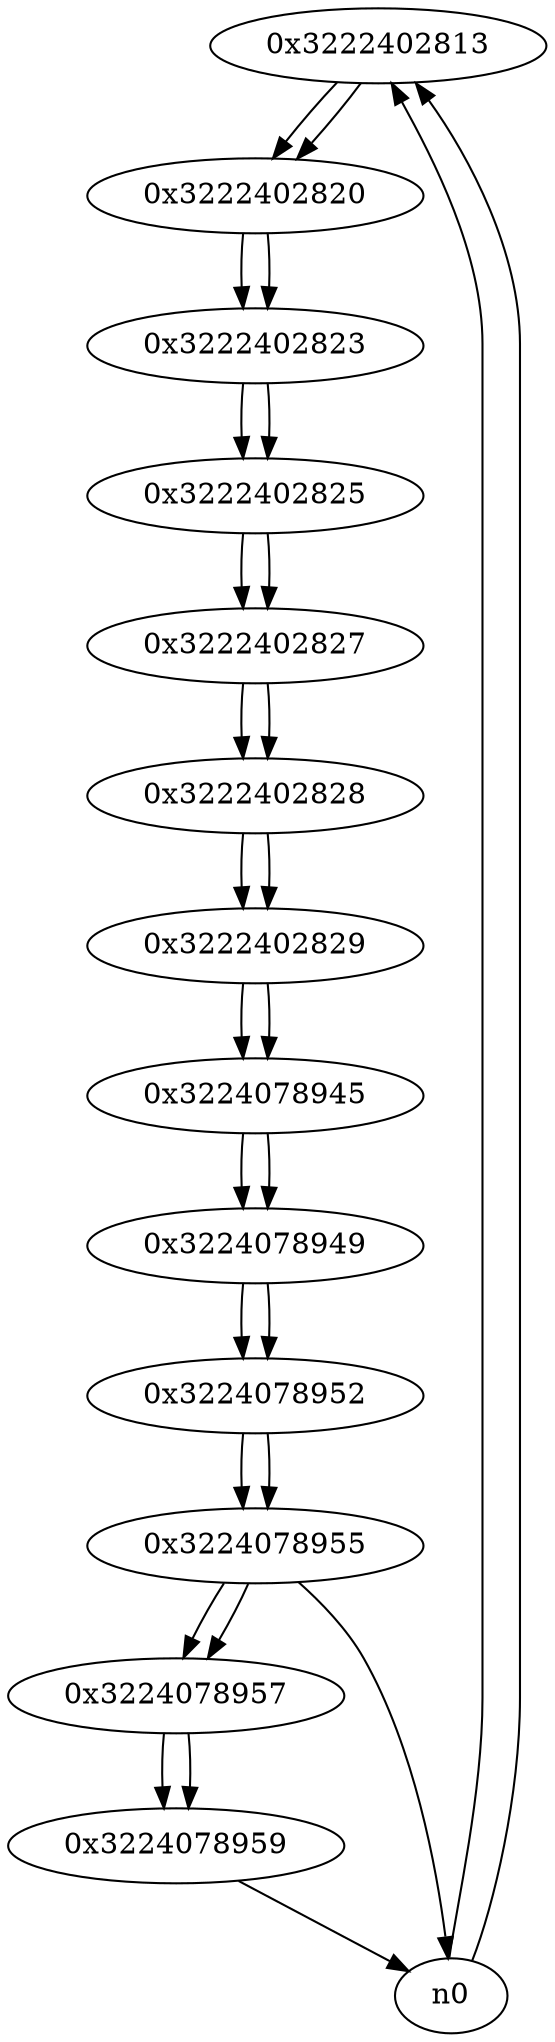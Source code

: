 digraph G{
/* nodes */
  n1 [label="0x3222402813"]
  n2 [label="0x3222402820"]
  n3 [label="0x3222402823"]
  n4 [label="0x3222402825"]
  n5 [label="0x3222402827"]
  n6 [label="0x3222402828"]
  n7 [label="0x3222402829"]
  n8 [label="0x3224078945"]
  n9 [label="0x3224078949"]
  n10 [label="0x3224078952"]
  n11 [label="0x3224078955"]
  n12 [label="0x3224078957"]
  n13 [label="0x3224078959"]
/* edges */
n1 -> n2;
n0 -> n1;
n0 -> n1;
n2 -> n3;
n1 -> n2;
n3 -> n4;
n2 -> n3;
n4 -> n5;
n3 -> n4;
n5 -> n6;
n4 -> n5;
n6 -> n7;
n5 -> n6;
n7 -> n8;
n6 -> n7;
n8 -> n9;
n7 -> n8;
n9 -> n10;
n8 -> n9;
n10 -> n11;
n9 -> n10;
n11 -> n12;
n11 -> n0;
n10 -> n11;
n12 -> n13;
n11 -> n12;
n13 -> n0;
n12 -> n13;
}

